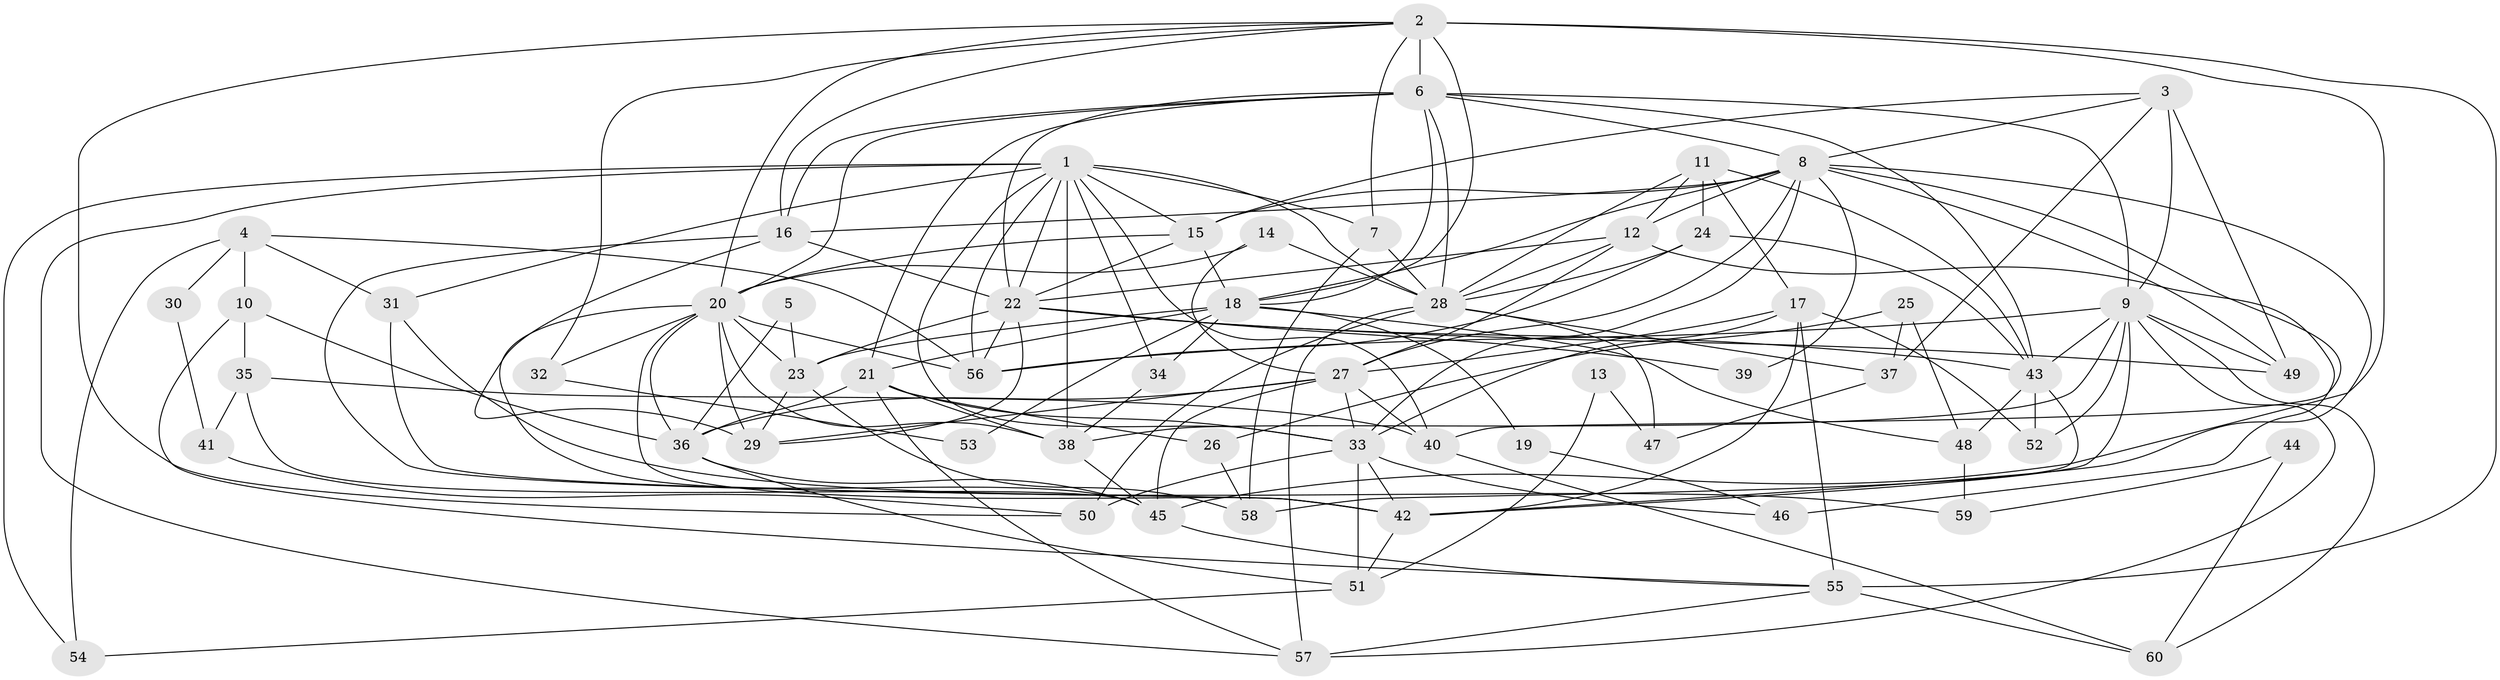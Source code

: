 // original degree distribution, {4: 0.25, 3: 0.2916666666666667, 2: 0.13333333333333333, 5: 0.175, 6: 0.08333333333333333, 7: 0.05, 8: 0.016666666666666666}
// Generated by graph-tools (version 1.1) at 2025/36/03/09/25 02:36:17]
// undirected, 60 vertices, 163 edges
graph export_dot {
graph [start="1"]
  node [color=gray90,style=filled];
  1;
  2;
  3;
  4;
  5;
  6;
  7;
  8;
  9;
  10;
  11;
  12;
  13;
  14;
  15;
  16;
  17;
  18;
  19;
  20;
  21;
  22;
  23;
  24;
  25;
  26;
  27;
  28;
  29;
  30;
  31;
  32;
  33;
  34;
  35;
  36;
  37;
  38;
  39;
  40;
  41;
  42;
  43;
  44;
  45;
  46;
  47;
  48;
  49;
  50;
  51;
  52;
  53;
  54;
  55;
  56;
  57;
  58;
  59;
  60;
  1 -- 7 [weight=1.0];
  1 -- 15 [weight=2.0];
  1 -- 22 [weight=2.0];
  1 -- 28 [weight=1.0];
  1 -- 31 [weight=1.0];
  1 -- 33 [weight=1.0];
  1 -- 34 [weight=1.0];
  1 -- 38 [weight=2.0];
  1 -- 40 [weight=1.0];
  1 -- 54 [weight=1.0];
  1 -- 56 [weight=1.0];
  1 -- 57 [weight=1.0];
  2 -- 6 [weight=2.0];
  2 -- 7 [weight=1.0];
  2 -- 16 [weight=1.0];
  2 -- 18 [weight=1.0];
  2 -- 20 [weight=1.0];
  2 -- 32 [weight=1.0];
  2 -- 45 [weight=2.0];
  2 -- 50 [weight=1.0];
  2 -- 55 [weight=2.0];
  3 -- 8 [weight=1.0];
  3 -- 9 [weight=1.0];
  3 -- 15 [weight=1.0];
  3 -- 37 [weight=1.0];
  3 -- 49 [weight=2.0];
  4 -- 10 [weight=1.0];
  4 -- 30 [weight=1.0];
  4 -- 31 [weight=1.0];
  4 -- 54 [weight=1.0];
  4 -- 56 [weight=1.0];
  5 -- 23 [weight=1.0];
  5 -- 36 [weight=1.0];
  6 -- 8 [weight=1.0];
  6 -- 9 [weight=2.0];
  6 -- 16 [weight=1.0];
  6 -- 18 [weight=1.0];
  6 -- 20 [weight=1.0];
  6 -- 21 [weight=1.0];
  6 -- 22 [weight=1.0];
  6 -- 28 [weight=1.0];
  6 -- 43 [weight=2.0];
  7 -- 28 [weight=1.0];
  7 -- 58 [weight=1.0];
  8 -- 12 [weight=1.0];
  8 -- 15 [weight=1.0];
  8 -- 16 [weight=1.0];
  8 -- 18 [weight=1.0];
  8 -- 27 [weight=1.0];
  8 -- 33 [weight=1.0];
  8 -- 39 [weight=1.0];
  8 -- 40 [weight=1.0];
  8 -- 42 [weight=1.0];
  8 -- 49 [weight=1.0];
  9 -- 38 [weight=1.0];
  9 -- 42 [weight=1.0];
  9 -- 43 [weight=1.0];
  9 -- 49 [weight=2.0];
  9 -- 52 [weight=1.0];
  9 -- 56 [weight=1.0];
  9 -- 57 [weight=1.0];
  9 -- 60 [weight=1.0];
  10 -- 35 [weight=1.0];
  10 -- 36 [weight=1.0];
  10 -- 55 [weight=1.0];
  11 -- 12 [weight=1.0];
  11 -- 17 [weight=1.0];
  11 -- 24 [weight=1.0];
  11 -- 28 [weight=1.0];
  11 -- 43 [weight=1.0];
  12 -- 22 [weight=1.0];
  12 -- 27 [weight=1.0];
  12 -- 28 [weight=1.0];
  12 -- 46 [weight=1.0];
  13 -- 47 [weight=1.0];
  13 -- 51 [weight=1.0];
  14 -- 20 [weight=1.0];
  14 -- 27 [weight=1.0];
  14 -- 28 [weight=1.0];
  15 -- 18 [weight=1.0];
  15 -- 20 [weight=1.0];
  15 -- 22 [weight=1.0];
  16 -- 22 [weight=1.0];
  16 -- 29 [weight=1.0];
  16 -- 42 [weight=1.0];
  17 -- 27 [weight=1.0];
  17 -- 33 [weight=1.0];
  17 -- 42 [weight=1.0];
  17 -- 52 [weight=1.0];
  17 -- 55 [weight=2.0];
  18 -- 19 [weight=1.0];
  18 -- 21 [weight=1.0];
  18 -- 23 [weight=1.0];
  18 -- 34 [weight=1.0];
  18 -- 48 [weight=1.0];
  18 -- 53 [weight=1.0];
  19 -- 46 [weight=1.0];
  20 -- 23 [weight=1.0];
  20 -- 29 [weight=2.0];
  20 -- 32 [weight=1.0];
  20 -- 36 [weight=1.0];
  20 -- 38 [weight=1.0];
  20 -- 42 [weight=1.0];
  20 -- 45 [weight=1.0];
  20 -- 56 [weight=1.0];
  21 -- 26 [weight=1.0];
  21 -- 33 [weight=1.0];
  21 -- 36 [weight=1.0];
  21 -- 38 [weight=1.0];
  21 -- 57 [weight=1.0];
  22 -- 23 [weight=1.0];
  22 -- 29 [weight=1.0];
  22 -- 39 [weight=1.0];
  22 -- 43 [weight=1.0];
  22 -- 49 [weight=1.0];
  22 -- 56 [weight=1.0];
  23 -- 29 [weight=1.0];
  23 -- 58 [weight=1.0];
  24 -- 28 [weight=1.0];
  24 -- 43 [weight=1.0];
  24 -- 56 [weight=1.0];
  25 -- 26 [weight=1.0];
  25 -- 37 [weight=1.0];
  25 -- 48 [weight=1.0];
  26 -- 58 [weight=1.0];
  27 -- 29 [weight=1.0];
  27 -- 33 [weight=1.0];
  27 -- 36 [weight=1.0];
  27 -- 40 [weight=1.0];
  27 -- 45 [weight=1.0];
  28 -- 37 [weight=1.0];
  28 -- 47 [weight=1.0];
  28 -- 50 [weight=2.0];
  28 -- 57 [weight=1.0];
  30 -- 41 [weight=1.0];
  31 -- 42 [weight=1.0];
  31 -- 59 [weight=1.0];
  32 -- 53 [weight=1.0];
  33 -- 42 [weight=1.0];
  33 -- 46 [weight=1.0];
  33 -- 50 [weight=1.0];
  33 -- 51 [weight=1.0];
  34 -- 38 [weight=1.0];
  35 -- 40 [weight=1.0];
  35 -- 41 [weight=1.0];
  35 -- 45 [weight=1.0];
  36 -- 45 [weight=1.0];
  36 -- 51 [weight=1.0];
  37 -- 47 [weight=1.0];
  38 -- 45 [weight=1.0];
  40 -- 60 [weight=1.0];
  41 -- 50 [weight=1.0];
  42 -- 51 [weight=1.0];
  43 -- 48 [weight=1.0];
  43 -- 52 [weight=1.0];
  43 -- 58 [weight=2.0];
  44 -- 59 [weight=1.0];
  44 -- 60 [weight=1.0];
  45 -- 55 [weight=1.0];
  48 -- 59 [weight=1.0];
  51 -- 54 [weight=1.0];
  55 -- 57 [weight=1.0];
  55 -- 60 [weight=1.0];
}
